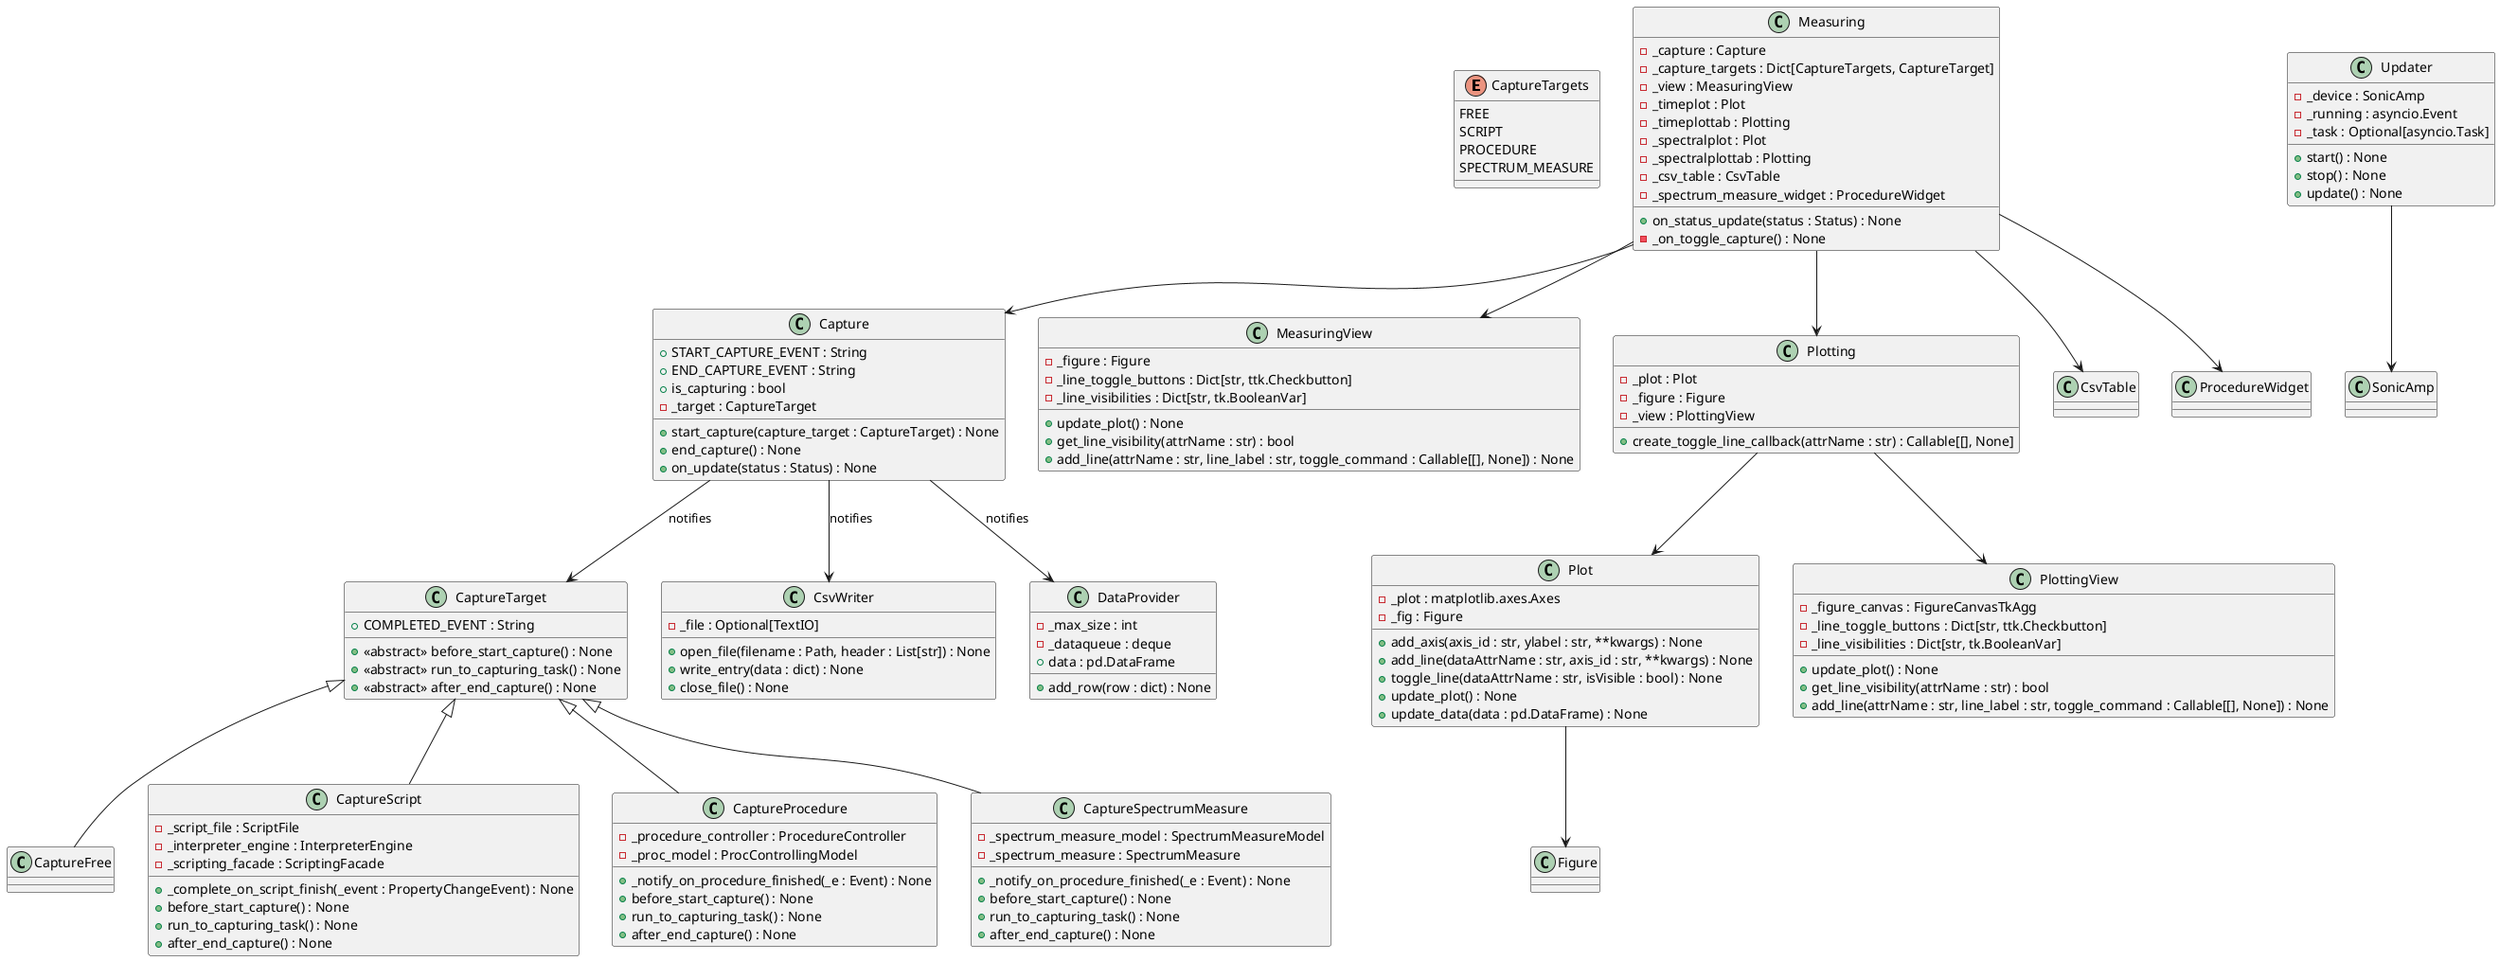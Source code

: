 @startuml Measuring

set separator . 
skinparam classSeparator "."
skinparam packageSeparator "."
top to bottom direction

' Define Enumerations
enum CaptureTargets {
    FREE
    SCRIPT
    PROCEDURE
    SPECTRUM_MEASURE
}

' Define Classes
class CaptureTarget {
    +<<abstract>> before_start_capture() : None
    +<<abstract>> run_to_capturing_task() : None
    +<<abstract>> after_end_capture() : None
    +COMPLETED_EVENT : String
}

class CaptureFree {
}

class CaptureScript {
    -_script_file : ScriptFile
    -_interpreter_engine : InterpreterEngine
    -_scripting_facade : ScriptingFacade
    +_complete_on_script_finish(_event : PropertyChangeEvent) : None
    +before_start_capture() : None
    +run_to_capturing_task() : None
    +after_end_capture() : None
}

class CaptureProcedure {
    -_procedure_controller : ProcedureController
    -_proc_model : ProcControllingModel
    +_notify_on_procedure_finished(_e : Event) : None
    +before_start_capture() : None
    +run_to_capturing_task() : None
    +after_end_capture() : None
}

class CaptureSpectrumMeasure {
    -_spectrum_measure_model : SpectrumMeasureModel
    -_spectrum_measure : SpectrumMeasure
    +_notify_on_procedure_finished(_e : Event) : None
    +before_start_capture() : None
    +run_to_capturing_task() : None
    +after_end_capture() : None
}

class Capture {
    +START_CAPTURE_EVENT : String
    +END_CAPTURE_EVENT : String
    +is_capturing : bool
    +start_capture(capture_target : CaptureTarget) : None
    +end_capture() : None
    +on_update(status : Status) : None
    -_target : CaptureTarget
}

class CsvWriter {
    -_file : Optional[TextIO]
    +open_file(filename : Path, header : List[str]) : None
    +write_entry(data : dict) : None
    +close_file() : None
}

class DataProvider {
    -_max_size : int
    -_dataqueue : deque
    +data : pd.DataFrame
    +add_row(row : dict) : None
}

class Updater {
    -_device : SonicAmp
    -_running : asyncio.Event
    -_task : Optional[asyncio.Task]
    +start() : None
    +stop() : None
    +update() : None
}

class Plot {
    -_plot : matplotlib.axes.Axes
    -_fig : Figure
    +add_axis(axis_id : str, ylabel : str, **kwargs) : None
    +add_line(dataAttrName : str, axis_id : str, **kwargs) : None
    +toggle_line(dataAttrName : str, isVisible : bool) : None
    +update_plot() : None
    +update_data(data : pd.DataFrame) : None
}

class Measuring {
    -_capture : Capture
    -_capture_targets : Dict[CaptureTargets, CaptureTarget]
    -_view : MeasuringView
    -_timeplot : Plot
    -_timeplottab : Plotting
    -_spectralplot : Plot
    -_spectralplottab : Plotting
    -_csv_table : CsvTable
    -_spectrum_measure_widget : ProcedureWidget
    +on_status_update(status : Status) : None
    -_on_toggle_capture() : None
}

class MeasuringView {
    -_figure : Figure
    -_line_toggle_buttons : Dict[str, ttk.Checkbutton]
    -_line_visibilities : Dict[str, tk.BooleanVar]
    +update_plot() : None
    +get_line_visibility(attrName : str) : bool
    +add_line(attrName : str, line_label : str, toggle_command : Callable[[], None]) : None
}

class Plotting {
    -_plot : Plot
    -_figure : Figure
    -_view : PlottingView
    +create_toggle_line_callback(attrName : str) : Callable[[], None]
}

class PlottingView {
    -_figure_canvas : FigureCanvasTkAgg
    -_line_toggle_buttons : Dict[str, ttk.Checkbutton]
    -_line_visibilities : Dict[str, tk.BooleanVar]
    +update_plot() : None
    +get_line_visibility(attrName : str) : bool
    +add_line(attrName : str, line_label : str, toggle_command : Callable[[], None]) : None
}

' Define Relationships
Capture --> DataProvider : notifies
Capture --> CsvWriter : notifies
Capture --> CaptureTarget : notifies
CaptureTarget <|-- CaptureFree
CaptureTarget <|-- CaptureScript
CaptureTarget <|-- CaptureProcedure
CaptureTarget <|-- CaptureSpectrumMeasure

Measuring --> Capture
Measuring --> MeasuringView
Measuring --> Plotting
Measuring --> CsvTable
Measuring --> ProcedureWidget

Plotting --> Plot
Plotting --> PlottingView

Updater --> SonicAmp

Plot --> Figure

@enduml